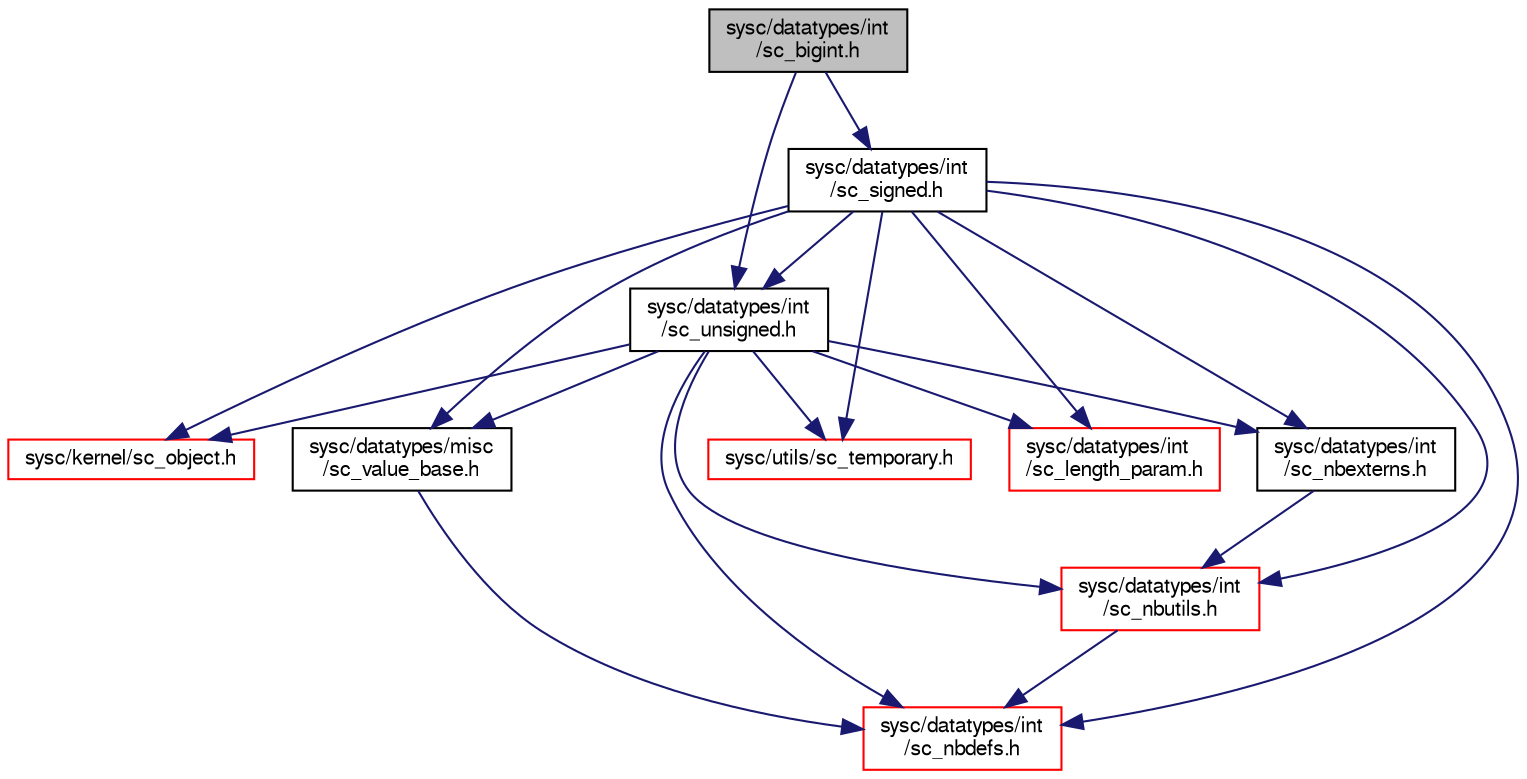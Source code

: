 digraph "sysc/datatypes/int/sc_bigint.h"
{
  edge [fontname="FreeSans",fontsize="10",labelfontname="FreeSans",labelfontsize="10"];
  node [fontname="FreeSans",fontsize="10",shape=record];
  Node0 [label="sysc/datatypes/int\l/sc_bigint.h",height=0.2,width=0.4,color="black", fillcolor="grey75", style="filled", fontcolor="black"];
  Node0 -> Node1 [color="midnightblue",fontsize="10",style="solid",fontname="FreeSans"];
  Node1 [label="sysc/datatypes/int\l/sc_signed.h",height=0.2,width=0.4,color="black", fillcolor="white", style="filled",URL="$a00203.html"];
  Node1 -> Node2 [color="midnightblue",fontsize="10",style="solid",fontname="FreeSans"];
  Node2 [label="sysc/kernel/sc_object.h",height=0.2,width=0.4,color="red", fillcolor="white", style="filled",URL="$a00281.html"];
  Node1 -> Node11 [color="midnightblue",fontsize="10",style="solid",fontname="FreeSans"];
  Node11 [label="sysc/datatypes/misc\l/sc_value_base.h",height=0.2,width=0.4,color="black", fillcolor="white", style="filled",URL="$a00218.html"];
  Node11 -> Node12 [color="midnightblue",fontsize="10",style="solid",fontname="FreeSans"];
  Node12 [label="sysc/datatypes/int\l/sc_nbdefs.h",height=0.2,width=0.4,color="red", fillcolor="white", style="filled",URL="$a00194.html"];
  Node1 -> Node16 [color="midnightblue",fontsize="10",style="solid",fontname="FreeSans"];
  Node16 [label="sysc/utils/sc_temporary.h",height=0.2,width=0.4,color="red", fillcolor="white", style="filled",URL="$a00389.html"];
  Node1 -> Node18 [color="midnightblue",fontsize="10",style="solid",fontname="FreeSans"];
  Node18 [label="sysc/datatypes/int\l/sc_length_param.h",height=0.2,width=0.4,color="red", fillcolor="white", style="filled",URL="$a00191.html"];
  Node1 -> Node12 [color="midnightblue",fontsize="10",style="solid",fontname="FreeSans"];
  Node1 -> Node39 [color="midnightblue",fontsize="10",style="solid",fontname="FreeSans"];
  Node39 [label="sysc/datatypes/int\l/sc_nbutils.h",height=0.2,width=0.4,color="red", fillcolor="white", style="filled",URL="$a00200.html"];
  Node39 -> Node12 [color="midnightblue",fontsize="10",style="solid",fontname="FreeSans"];
  Node1 -> Node48 [color="midnightblue",fontsize="10",style="solid",fontname="FreeSans"];
  Node48 [label="sysc/datatypes/int\l/sc_nbexterns.h",height=0.2,width=0.4,color="black", fillcolor="white", style="filled",URL="$a00197.html"];
  Node48 -> Node39 [color="midnightblue",fontsize="10",style="solid",fontname="FreeSans"];
  Node1 -> Node49 [color="midnightblue",fontsize="10",style="solid",fontname="FreeSans"];
  Node49 [label="sysc/datatypes/int\l/sc_unsigned.h",height=0.2,width=0.4,color="black", fillcolor="white", style="filled",URL="$a00212.html"];
  Node49 -> Node2 [color="midnightblue",fontsize="10",style="solid",fontname="FreeSans"];
  Node49 -> Node11 [color="midnightblue",fontsize="10",style="solid",fontname="FreeSans"];
  Node49 -> Node16 [color="midnightblue",fontsize="10",style="solid",fontname="FreeSans"];
  Node49 -> Node18 [color="midnightblue",fontsize="10",style="solid",fontname="FreeSans"];
  Node49 -> Node12 [color="midnightblue",fontsize="10",style="solid",fontname="FreeSans"];
  Node49 -> Node39 [color="midnightblue",fontsize="10",style="solid",fontname="FreeSans"];
  Node49 -> Node48 [color="midnightblue",fontsize="10",style="solid",fontname="FreeSans"];
  Node0 -> Node49 [color="midnightblue",fontsize="10",style="solid",fontname="FreeSans"];
}
